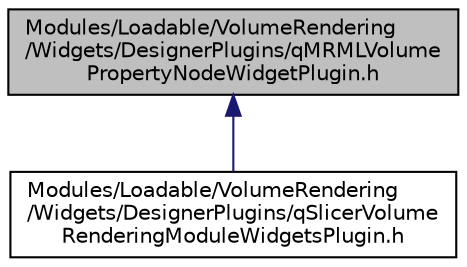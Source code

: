digraph "Modules/Loadable/VolumeRendering/Widgets/DesignerPlugins/qMRMLVolumePropertyNodeWidgetPlugin.h"
{
  bgcolor="transparent";
  edge [fontname="Helvetica",fontsize="10",labelfontname="Helvetica",labelfontsize="10"];
  node [fontname="Helvetica",fontsize="10",shape=record];
  Node5 [label="Modules/Loadable/VolumeRendering\l/Widgets/DesignerPlugins/qMRMLVolume\lPropertyNodeWidgetPlugin.h",height=0.2,width=0.4,color="black", fillcolor="grey75", style="filled", fontcolor="black"];
  Node5 -> Node6 [dir="back",color="midnightblue",fontsize="10",style="solid",fontname="Helvetica"];
  Node6 [label="Modules/Loadable/VolumeRendering\l/Widgets/DesignerPlugins/qSlicerVolume\lRenderingModuleWidgetsPlugin.h",height=0.2,width=0.4,color="black",URL="$qSlicerVolumeRenderingModuleWidgetsPlugin_8h.html"];
}
